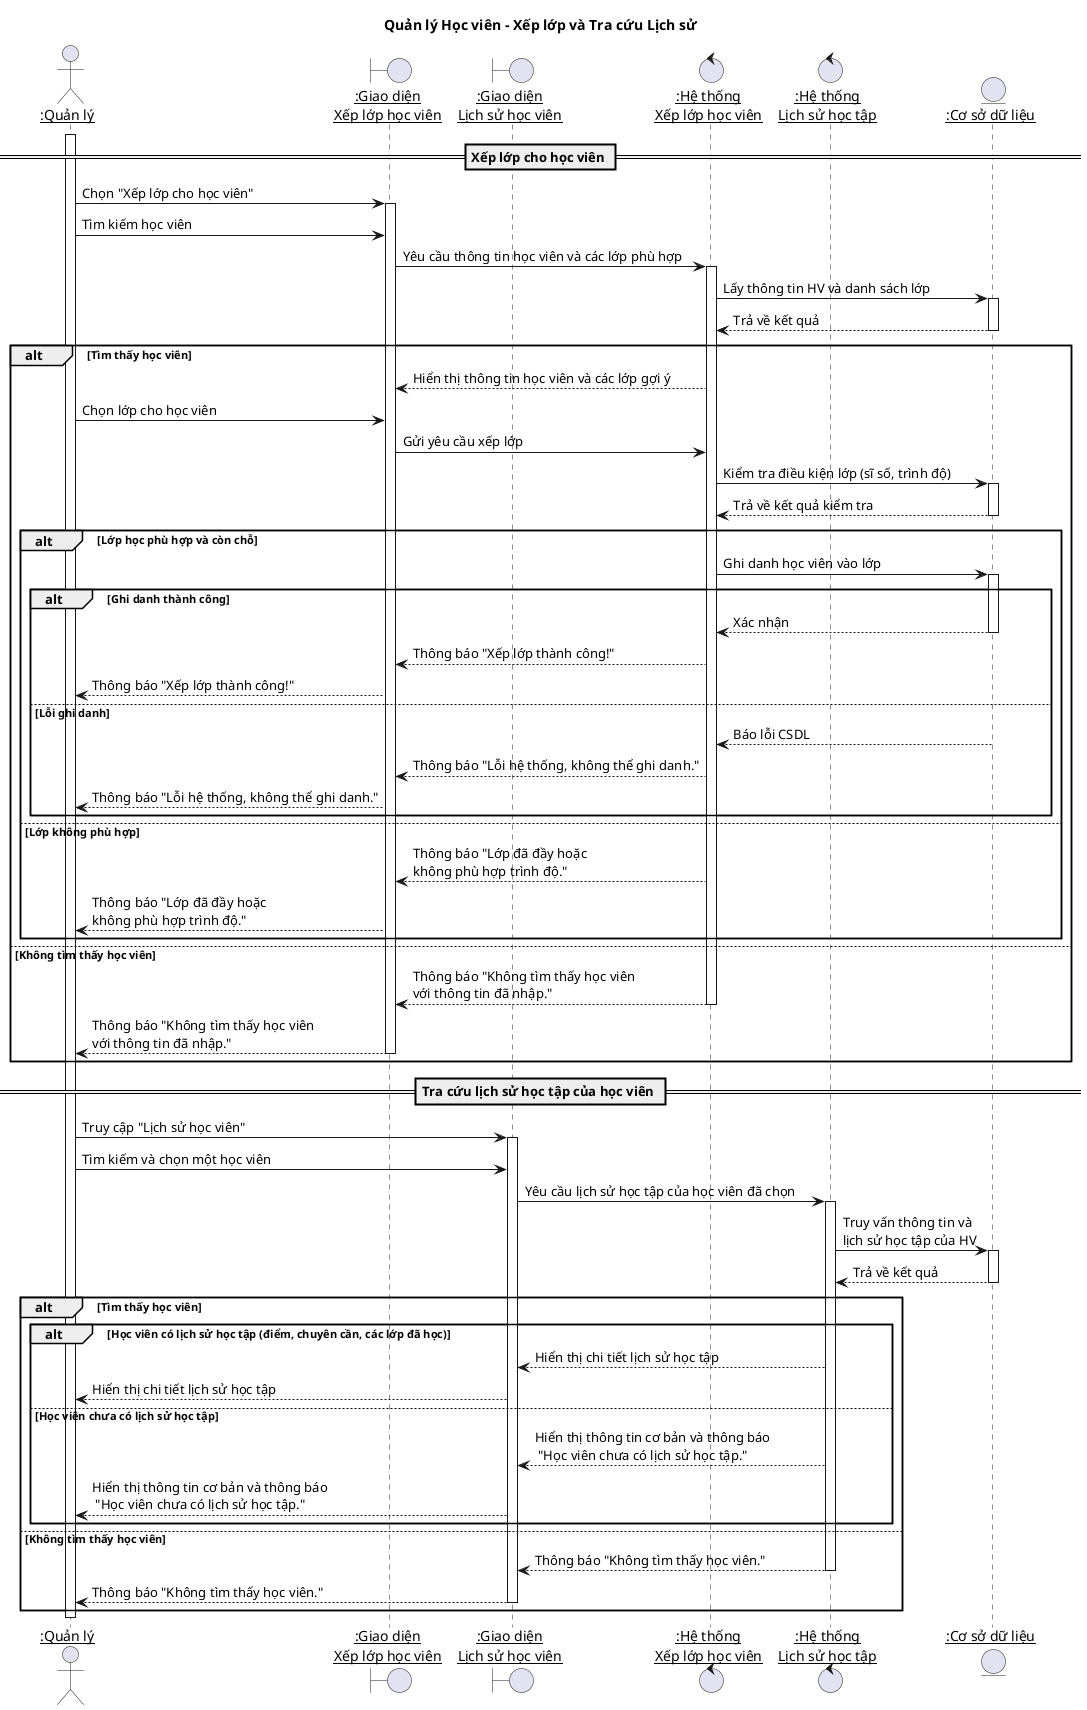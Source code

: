 @startuml "Quản lý Học viên - Xếp lớp và Tra cứu Lịch sử"
title Quản lý Học viên - Xếp lớp và Tra cứu Lịch sử
actor "<u>:Quản lý" as Manager

' --- Định nghĩa các đối tượng ---
boundary "<u>:Giao diện\n<u>Xếp lớp học viên" as StudentClassUI
boundary "<u>:Giao diện\n<u>Lịch sử học viên" as HistoryUI
control "<u>:Hệ thống\n<u>Xếp lớp học viên" as StudentSystem
control "<u>:Hệ thống\n<u>Lịch sử học tập" as HistorySystem
entity "<u>:Cơ sở dữ liệu" as Database

' --- Bắt đầu luồng ---
activate Manager

' ========================================
' Luồng: Xếp lớp cho học viên
' ========================================
== Xếp lớp cho học viên ==
Manager -> StudentClassUI: Chọn "Xếp lớp cho học viên"
activate StudentClassUI

Manager -> StudentClassUI: Tìm kiếm học viên
StudentClassUI -> StudentSystem: Yêu cầu thông tin học viên và các lớp phù hợp
activate StudentSystem

StudentSystem -> Database: Lấy thông tin HV và danh sách lớp
activate Database
Database --> StudentSystem: Trả về kết quả
deactivate Database

alt Tìm thấy học viên
    StudentSystem --> StudentClassUI: Hiển thị thông tin học viên và các lớp gợi ý
    
    Manager -> StudentClassUI: Chọn lớp cho học viên
    StudentClassUI -> StudentSystem: Gửi yêu cầu xếp lớp

    StudentSystem -> Database: Kiểm tra điều kiện lớp (sĩ số, trình độ)
    activate Database
    Database --> StudentSystem: Trả về kết quả kiểm tra
    deactivate Database

    alt Lớp học phù hợp và còn chỗ
        StudentSystem -> Database: Ghi danh học viên vào lớp
        activate Database
        alt Ghi danh thành công
            Database --> StudentSystem: Xác nhận
            deactivate Database
            StudentSystem --> StudentClassUI: Thông báo "Xếp lớp thành công!"
            StudentClassUI --> Manager: Thông báo "Xếp lớp thành công!"
        else Lỗi ghi danh
            Database --> StudentSystem: Báo lỗi CSDL
            StudentSystem --> StudentClassUI: Thông báo "Lỗi hệ thống, không thể ghi danh."
            StudentClassUI --> Manager: Thông báo "Lỗi hệ thống, không thể ghi danh."
        end
    else Lớp không phù hợp
        StudentSystem --> StudentClassUI: Thông báo "Lớp đã đầy hoặc\nkhông phù hợp trình độ."
        StudentClassUI --> Manager: Thông báo "Lớp đã đầy hoặc\nkhông phù hợp trình độ."
    end
else Không tìm thấy học viên
    StudentSystem --> StudentClassUI: Thông báo "Không tìm thấy học viên\nvới thông tin đã nhập."
    deactivate StudentSystem
    StudentClassUI --> Manager: Thông báo "Không tìm thấy học viên\nvới thông tin đã nhập."
    deactivate StudentClassUI
end

' ========================================
' Luồng: Xem lịch sử học viên
' ========================================
== Tra cứu lịch sử học tập của học viên ==
Manager -> HistoryUI: Truy cập "Lịch sử học viên"
activate HistoryUI

Manager -> HistoryUI: Tìm kiếm và chọn một học viên
HistoryUI -> HistorySystem: Yêu cầu lịch sử học tập của học viên đã chọn
activate HistorySystem

HistorySystem -> Database: Truy vấn thông tin và \nlịch sử học tập của HV
activate Database
Database --> HistorySystem: Trả về kết quả
deactivate Database

alt Tìm thấy học viên
    alt Học viên có lịch sử học tập (điểm, chuyên cần, các lớp đã học)
        HistorySystem --> HistoryUI: Hiển thị chi tiết lịch sử học tập
        HistoryUI --> Manager: Hiển thị chi tiết lịch sử học tập
    else Học viên chưa có lịch sử học tập
        HistorySystem --> HistoryUI: Hiển thị thông tin cơ bản và thông báo\n "Học viên chưa có lịch sử học tập."
        HistoryUI --> Manager: Hiển thị thông tin cơ bản và thông báo\n "Học viên chưa có lịch sử học tập."
    end
else Không tìm thấy học viên
    HistorySystem --> HistoryUI: Thông báo "Không tìm thấy học viên."
    deactivate HistorySystem
    HistoryUI --> Manager: Thông báo "Không tìm thấy học viên."
    deactivate HistoryUI

end


deactivate Manager

@enduml